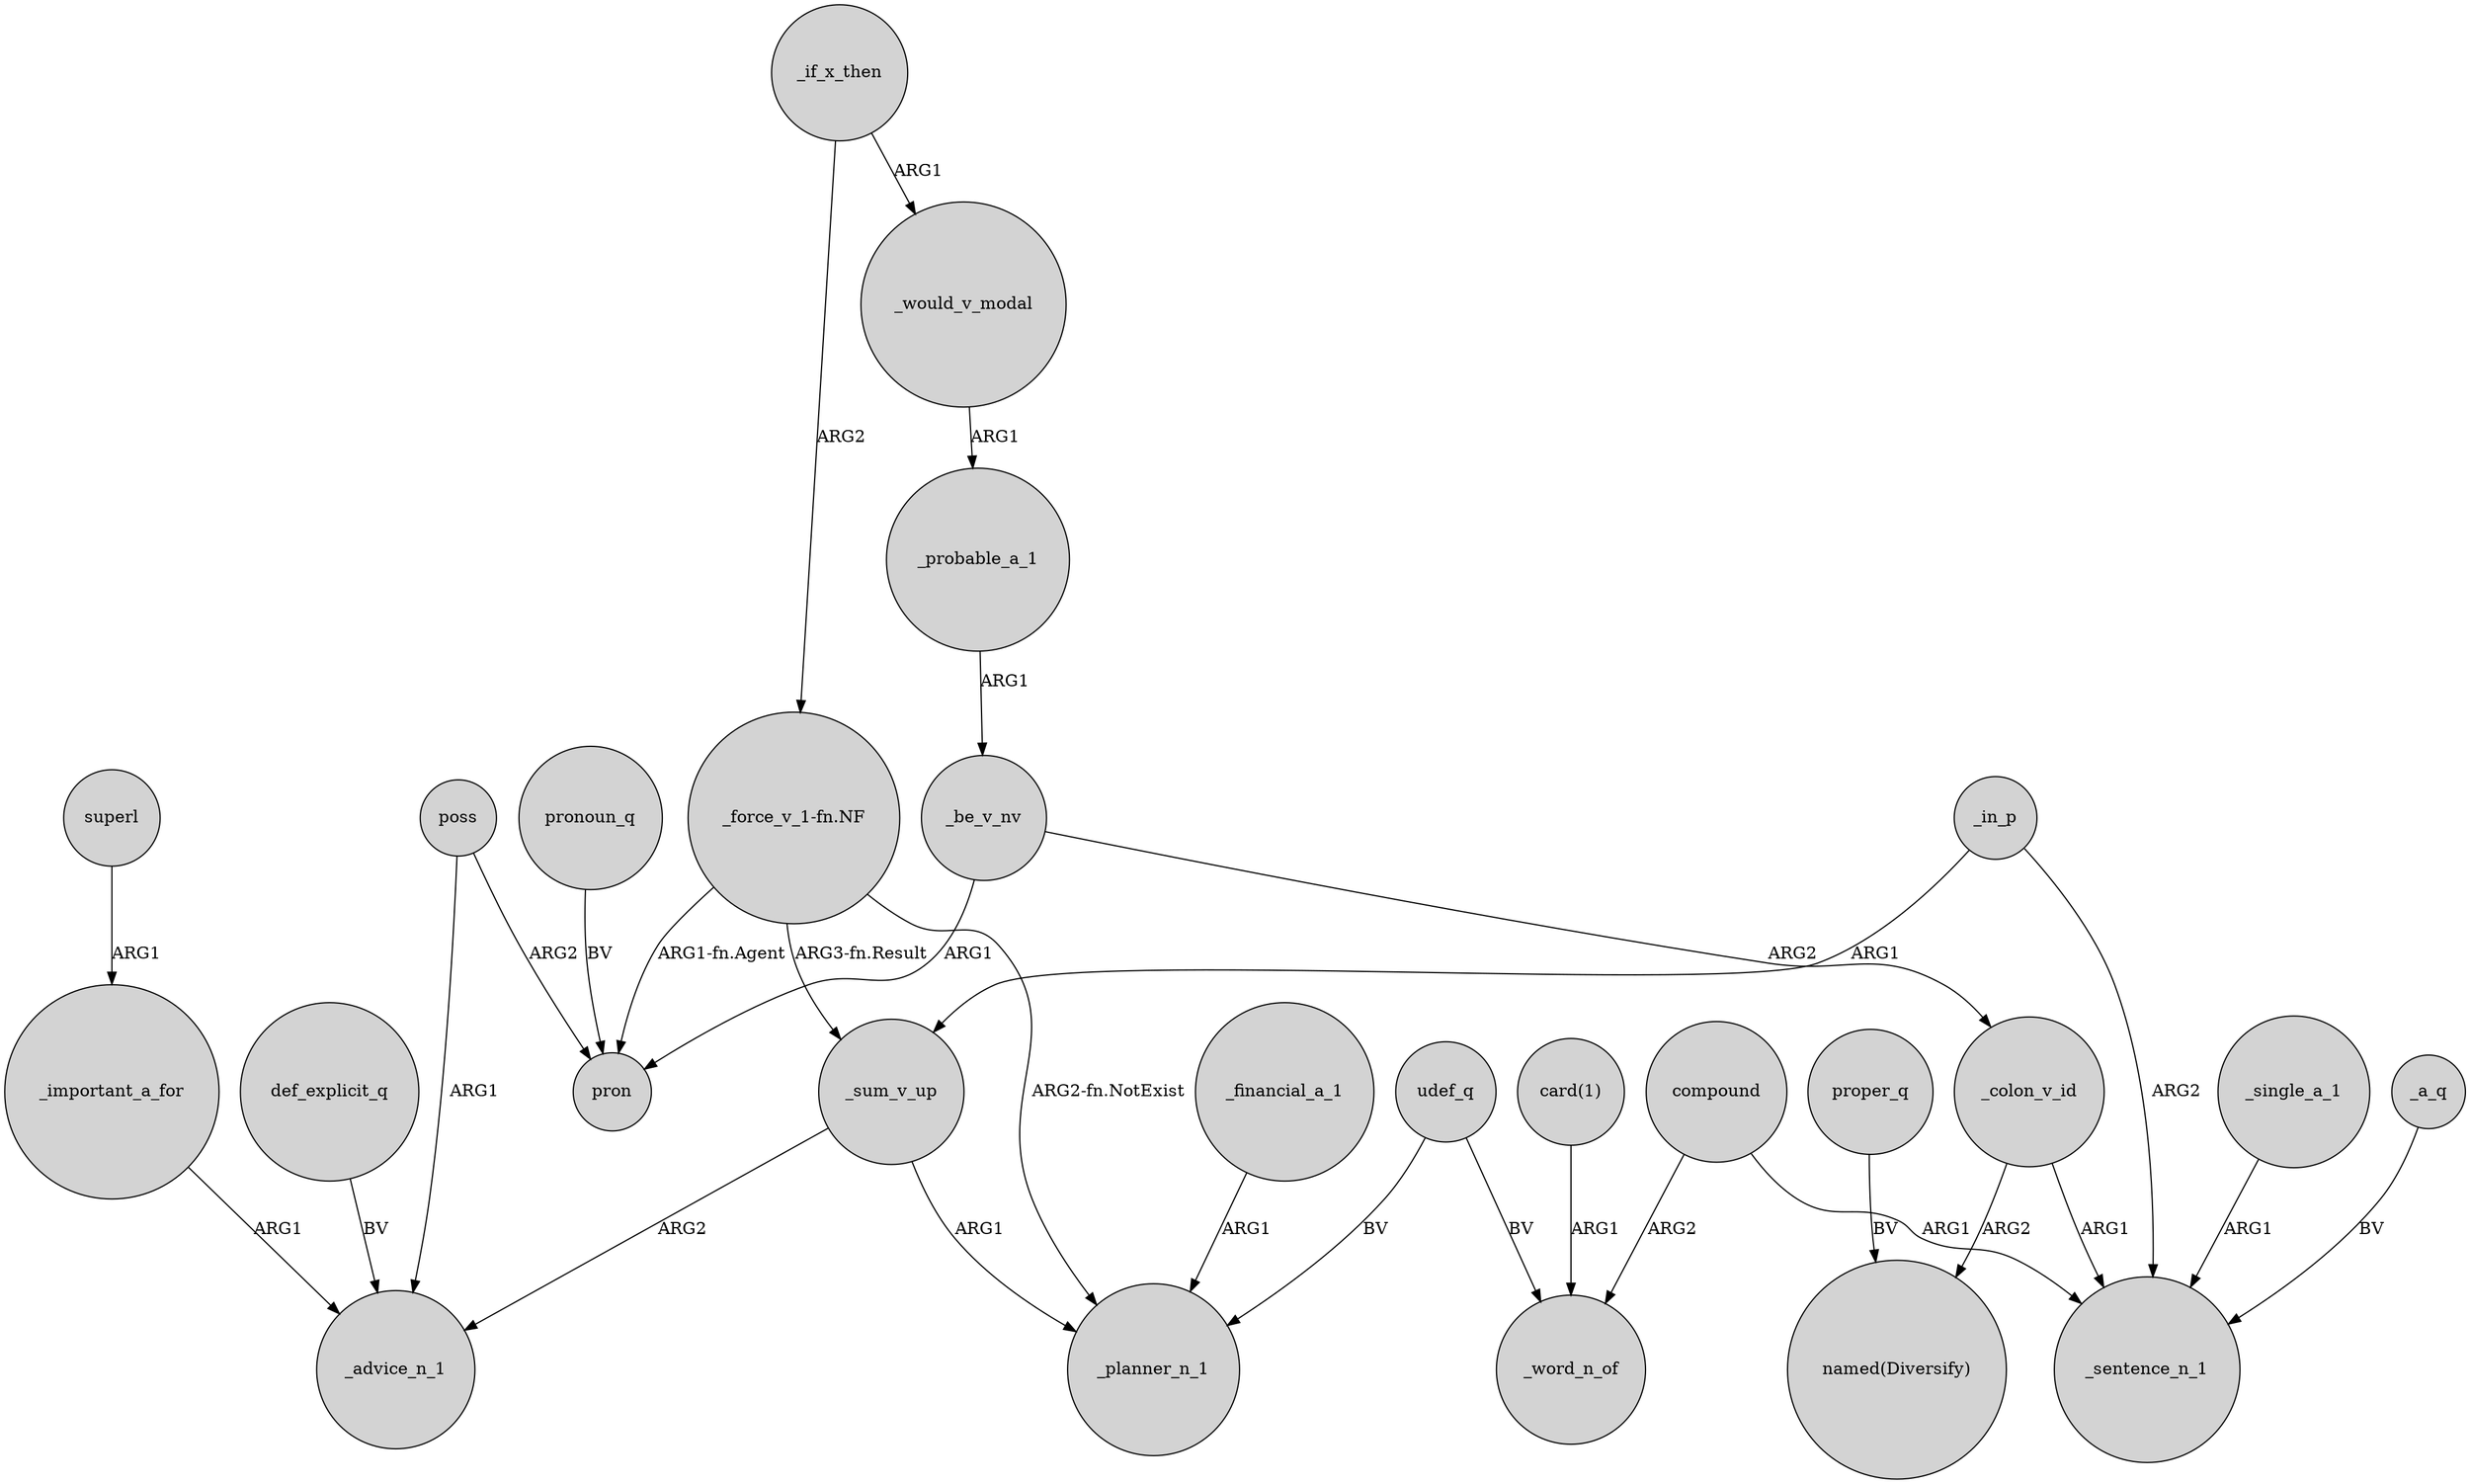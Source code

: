 digraph {
	node [shape=circle style=filled]
	_be_v_nv -> pron [label=ARG1]
	_a_q -> _sentence_n_1 [label=BV]
	"card(1)" -> _word_n_of [label=ARG1]
	compound -> _word_n_of [label=ARG2]
	_colon_v_id -> "named(Diversify)" [label=ARG2]
	poss -> pron [label=ARG2]
	"_force_v_1-fn.NF" -> _sum_v_up [label="ARG3-fn.Result"]
	_in_p -> _sentence_n_1 [label=ARG2]
	_would_v_modal -> _probable_a_1 [label=ARG1]
	superl -> _important_a_for [label=ARG1]
	_probable_a_1 -> _be_v_nv [label=ARG1]
	udef_q -> _word_n_of [label=BV]
	poss -> _advice_n_1 [label=ARG1]
	"_force_v_1-fn.NF" -> _planner_n_1 [label="ARG2-fn.NotExist"]
	_sum_v_up -> _advice_n_1 [label=ARG2]
	proper_q -> "named(Diversify)" [label=BV]
	_single_a_1 -> _sentence_n_1 [label=ARG1]
	_if_x_then -> "_force_v_1-fn.NF" [label=ARG2]
	pronoun_q -> pron [label=BV]
	compound -> _sentence_n_1 [label=ARG1]
	udef_q -> _planner_n_1 [label=BV]
	def_explicit_q -> _advice_n_1 [label=BV]
	"_force_v_1-fn.NF" -> pron [label="ARG1-fn.Agent"]
	_sum_v_up -> _planner_n_1 [label=ARG1]
	_financial_a_1 -> _planner_n_1 [label=ARG1]
	_if_x_then -> _would_v_modal [label=ARG1]
	_colon_v_id -> _sentence_n_1 [label=ARG1]
	_important_a_for -> _advice_n_1 [label=ARG1]
	_in_p -> _sum_v_up [label=ARG1]
	_be_v_nv -> _colon_v_id [label=ARG2]
}

